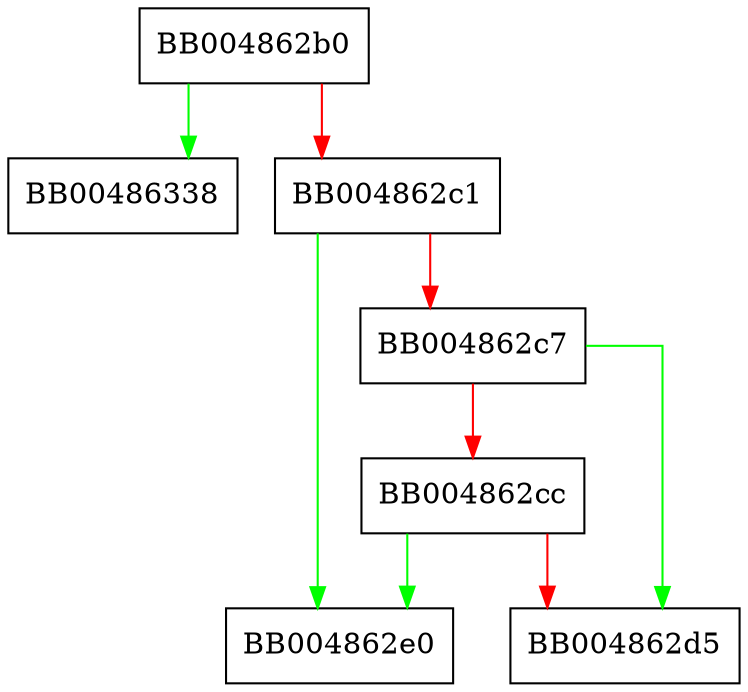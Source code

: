 digraph SSL_CONF_CTX_set_ssl {
  node [shape="box"];
  graph [splines=ortho];
  BB004862b0 -> BB00486338 [color="green"];
  BB004862b0 -> BB004862c1 [color="red"];
  BB004862c1 -> BB004862e0 [color="green"];
  BB004862c1 -> BB004862c7 [color="red"];
  BB004862c7 -> BB004862d5 [color="green"];
  BB004862c7 -> BB004862cc [color="red"];
  BB004862cc -> BB004862e0 [color="green"];
  BB004862cc -> BB004862d5 [color="red"];
}